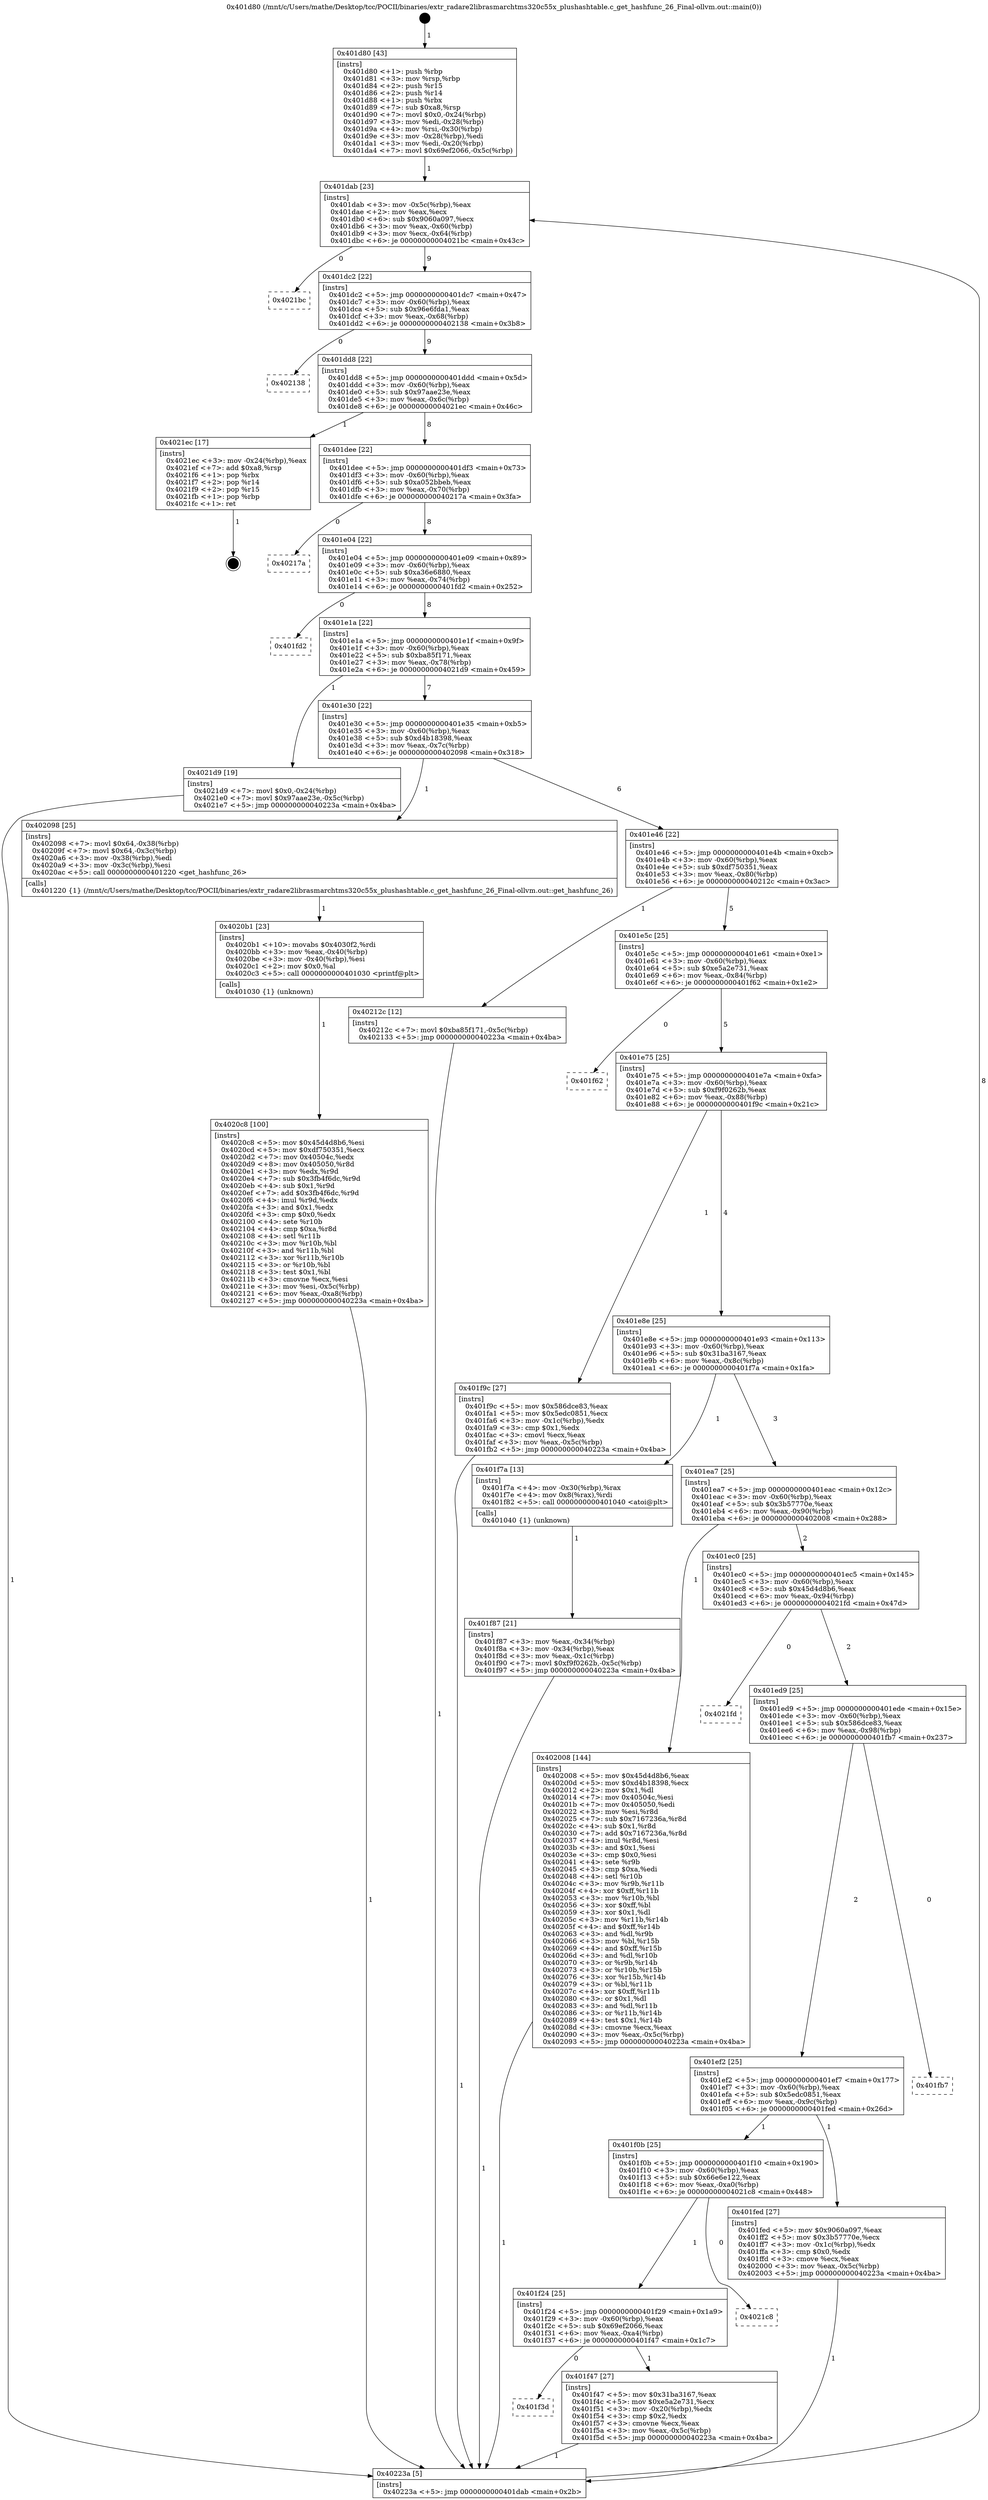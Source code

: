 digraph "0x401d80" {
  label = "0x401d80 (/mnt/c/Users/mathe/Desktop/tcc/POCII/binaries/extr_radare2librasmarchtms320c55x_plushashtable.c_get_hashfunc_26_Final-ollvm.out::main(0))"
  labelloc = "t"
  node[shape=record]

  Entry [label="",width=0.3,height=0.3,shape=circle,fillcolor=black,style=filled]
  "0x401dab" [label="{
     0x401dab [23]\l
     | [instrs]\l
     &nbsp;&nbsp;0x401dab \<+3\>: mov -0x5c(%rbp),%eax\l
     &nbsp;&nbsp;0x401dae \<+2\>: mov %eax,%ecx\l
     &nbsp;&nbsp;0x401db0 \<+6\>: sub $0x9060a097,%ecx\l
     &nbsp;&nbsp;0x401db6 \<+3\>: mov %eax,-0x60(%rbp)\l
     &nbsp;&nbsp;0x401db9 \<+3\>: mov %ecx,-0x64(%rbp)\l
     &nbsp;&nbsp;0x401dbc \<+6\>: je 00000000004021bc \<main+0x43c\>\l
  }"]
  "0x4021bc" [label="{
     0x4021bc\l
  }", style=dashed]
  "0x401dc2" [label="{
     0x401dc2 [22]\l
     | [instrs]\l
     &nbsp;&nbsp;0x401dc2 \<+5\>: jmp 0000000000401dc7 \<main+0x47\>\l
     &nbsp;&nbsp;0x401dc7 \<+3\>: mov -0x60(%rbp),%eax\l
     &nbsp;&nbsp;0x401dca \<+5\>: sub $0x96e6fda1,%eax\l
     &nbsp;&nbsp;0x401dcf \<+3\>: mov %eax,-0x68(%rbp)\l
     &nbsp;&nbsp;0x401dd2 \<+6\>: je 0000000000402138 \<main+0x3b8\>\l
  }"]
  Exit [label="",width=0.3,height=0.3,shape=circle,fillcolor=black,style=filled,peripheries=2]
  "0x402138" [label="{
     0x402138\l
  }", style=dashed]
  "0x401dd8" [label="{
     0x401dd8 [22]\l
     | [instrs]\l
     &nbsp;&nbsp;0x401dd8 \<+5\>: jmp 0000000000401ddd \<main+0x5d\>\l
     &nbsp;&nbsp;0x401ddd \<+3\>: mov -0x60(%rbp),%eax\l
     &nbsp;&nbsp;0x401de0 \<+5\>: sub $0x97aae23e,%eax\l
     &nbsp;&nbsp;0x401de5 \<+3\>: mov %eax,-0x6c(%rbp)\l
     &nbsp;&nbsp;0x401de8 \<+6\>: je 00000000004021ec \<main+0x46c\>\l
  }"]
  "0x4020c8" [label="{
     0x4020c8 [100]\l
     | [instrs]\l
     &nbsp;&nbsp;0x4020c8 \<+5\>: mov $0x45d4d8b6,%esi\l
     &nbsp;&nbsp;0x4020cd \<+5\>: mov $0xdf750351,%ecx\l
     &nbsp;&nbsp;0x4020d2 \<+7\>: mov 0x40504c,%edx\l
     &nbsp;&nbsp;0x4020d9 \<+8\>: mov 0x405050,%r8d\l
     &nbsp;&nbsp;0x4020e1 \<+3\>: mov %edx,%r9d\l
     &nbsp;&nbsp;0x4020e4 \<+7\>: sub $0x3fb4f6dc,%r9d\l
     &nbsp;&nbsp;0x4020eb \<+4\>: sub $0x1,%r9d\l
     &nbsp;&nbsp;0x4020ef \<+7\>: add $0x3fb4f6dc,%r9d\l
     &nbsp;&nbsp;0x4020f6 \<+4\>: imul %r9d,%edx\l
     &nbsp;&nbsp;0x4020fa \<+3\>: and $0x1,%edx\l
     &nbsp;&nbsp;0x4020fd \<+3\>: cmp $0x0,%edx\l
     &nbsp;&nbsp;0x402100 \<+4\>: sete %r10b\l
     &nbsp;&nbsp;0x402104 \<+4\>: cmp $0xa,%r8d\l
     &nbsp;&nbsp;0x402108 \<+4\>: setl %r11b\l
     &nbsp;&nbsp;0x40210c \<+3\>: mov %r10b,%bl\l
     &nbsp;&nbsp;0x40210f \<+3\>: and %r11b,%bl\l
     &nbsp;&nbsp;0x402112 \<+3\>: xor %r11b,%r10b\l
     &nbsp;&nbsp;0x402115 \<+3\>: or %r10b,%bl\l
     &nbsp;&nbsp;0x402118 \<+3\>: test $0x1,%bl\l
     &nbsp;&nbsp;0x40211b \<+3\>: cmovne %ecx,%esi\l
     &nbsp;&nbsp;0x40211e \<+3\>: mov %esi,-0x5c(%rbp)\l
     &nbsp;&nbsp;0x402121 \<+6\>: mov %eax,-0xa8(%rbp)\l
     &nbsp;&nbsp;0x402127 \<+5\>: jmp 000000000040223a \<main+0x4ba\>\l
  }"]
  "0x4021ec" [label="{
     0x4021ec [17]\l
     | [instrs]\l
     &nbsp;&nbsp;0x4021ec \<+3\>: mov -0x24(%rbp),%eax\l
     &nbsp;&nbsp;0x4021ef \<+7\>: add $0xa8,%rsp\l
     &nbsp;&nbsp;0x4021f6 \<+1\>: pop %rbx\l
     &nbsp;&nbsp;0x4021f7 \<+2\>: pop %r14\l
     &nbsp;&nbsp;0x4021f9 \<+2\>: pop %r15\l
     &nbsp;&nbsp;0x4021fb \<+1\>: pop %rbp\l
     &nbsp;&nbsp;0x4021fc \<+1\>: ret\l
  }"]
  "0x401dee" [label="{
     0x401dee [22]\l
     | [instrs]\l
     &nbsp;&nbsp;0x401dee \<+5\>: jmp 0000000000401df3 \<main+0x73\>\l
     &nbsp;&nbsp;0x401df3 \<+3\>: mov -0x60(%rbp),%eax\l
     &nbsp;&nbsp;0x401df6 \<+5\>: sub $0xa052bbeb,%eax\l
     &nbsp;&nbsp;0x401dfb \<+3\>: mov %eax,-0x70(%rbp)\l
     &nbsp;&nbsp;0x401dfe \<+6\>: je 000000000040217a \<main+0x3fa\>\l
  }"]
  "0x4020b1" [label="{
     0x4020b1 [23]\l
     | [instrs]\l
     &nbsp;&nbsp;0x4020b1 \<+10\>: movabs $0x4030f2,%rdi\l
     &nbsp;&nbsp;0x4020bb \<+3\>: mov %eax,-0x40(%rbp)\l
     &nbsp;&nbsp;0x4020be \<+3\>: mov -0x40(%rbp),%esi\l
     &nbsp;&nbsp;0x4020c1 \<+2\>: mov $0x0,%al\l
     &nbsp;&nbsp;0x4020c3 \<+5\>: call 0000000000401030 \<printf@plt\>\l
     | [calls]\l
     &nbsp;&nbsp;0x401030 \{1\} (unknown)\l
  }"]
  "0x40217a" [label="{
     0x40217a\l
  }", style=dashed]
  "0x401e04" [label="{
     0x401e04 [22]\l
     | [instrs]\l
     &nbsp;&nbsp;0x401e04 \<+5\>: jmp 0000000000401e09 \<main+0x89\>\l
     &nbsp;&nbsp;0x401e09 \<+3\>: mov -0x60(%rbp),%eax\l
     &nbsp;&nbsp;0x401e0c \<+5\>: sub $0xa36e6880,%eax\l
     &nbsp;&nbsp;0x401e11 \<+3\>: mov %eax,-0x74(%rbp)\l
     &nbsp;&nbsp;0x401e14 \<+6\>: je 0000000000401fd2 \<main+0x252\>\l
  }"]
  "0x401f87" [label="{
     0x401f87 [21]\l
     | [instrs]\l
     &nbsp;&nbsp;0x401f87 \<+3\>: mov %eax,-0x34(%rbp)\l
     &nbsp;&nbsp;0x401f8a \<+3\>: mov -0x34(%rbp),%eax\l
     &nbsp;&nbsp;0x401f8d \<+3\>: mov %eax,-0x1c(%rbp)\l
     &nbsp;&nbsp;0x401f90 \<+7\>: movl $0xf9f0262b,-0x5c(%rbp)\l
     &nbsp;&nbsp;0x401f97 \<+5\>: jmp 000000000040223a \<main+0x4ba\>\l
  }"]
  "0x401fd2" [label="{
     0x401fd2\l
  }", style=dashed]
  "0x401e1a" [label="{
     0x401e1a [22]\l
     | [instrs]\l
     &nbsp;&nbsp;0x401e1a \<+5\>: jmp 0000000000401e1f \<main+0x9f\>\l
     &nbsp;&nbsp;0x401e1f \<+3\>: mov -0x60(%rbp),%eax\l
     &nbsp;&nbsp;0x401e22 \<+5\>: sub $0xba85f171,%eax\l
     &nbsp;&nbsp;0x401e27 \<+3\>: mov %eax,-0x78(%rbp)\l
     &nbsp;&nbsp;0x401e2a \<+6\>: je 00000000004021d9 \<main+0x459\>\l
  }"]
  "0x401d80" [label="{
     0x401d80 [43]\l
     | [instrs]\l
     &nbsp;&nbsp;0x401d80 \<+1\>: push %rbp\l
     &nbsp;&nbsp;0x401d81 \<+3\>: mov %rsp,%rbp\l
     &nbsp;&nbsp;0x401d84 \<+2\>: push %r15\l
     &nbsp;&nbsp;0x401d86 \<+2\>: push %r14\l
     &nbsp;&nbsp;0x401d88 \<+1\>: push %rbx\l
     &nbsp;&nbsp;0x401d89 \<+7\>: sub $0xa8,%rsp\l
     &nbsp;&nbsp;0x401d90 \<+7\>: movl $0x0,-0x24(%rbp)\l
     &nbsp;&nbsp;0x401d97 \<+3\>: mov %edi,-0x28(%rbp)\l
     &nbsp;&nbsp;0x401d9a \<+4\>: mov %rsi,-0x30(%rbp)\l
     &nbsp;&nbsp;0x401d9e \<+3\>: mov -0x28(%rbp),%edi\l
     &nbsp;&nbsp;0x401da1 \<+3\>: mov %edi,-0x20(%rbp)\l
     &nbsp;&nbsp;0x401da4 \<+7\>: movl $0x69ef2066,-0x5c(%rbp)\l
  }"]
  "0x4021d9" [label="{
     0x4021d9 [19]\l
     | [instrs]\l
     &nbsp;&nbsp;0x4021d9 \<+7\>: movl $0x0,-0x24(%rbp)\l
     &nbsp;&nbsp;0x4021e0 \<+7\>: movl $0x97aae23e,-0x5c(%rbp)\l
     &nbsp;&nbsp;0x4021e7 \<+5\>: jmp 000000000040223a \<main+0x4ba\>\l
  }"]
  "0x401e30" [label="{
     0x401e30 [22]\l
     | [instrs]\l
     &nbsp;&nbsp;0x401e30 \<+5\>: jmp 0000000000401e35 \<main+0xb5\>\l
     &nbsp;&nbsp;0x401e35 \<+3\>: mov -0x60(%rbp),%eax\l
     &nbsp;&nbsp;0x401e38 \<+5\>: sub $0xd4b18398,%eax\l
     &nbsp;&nbsp;0x401e3d \<+3\>: mov %eax,-0x7c(%rbp)\l
     &nbsp;&nbsp;0x401e40 \<+6\>: je 0000000000402098 \<main+0x318\>\l
  }"]
  "0x40223a" [label="{
     0x40223a [5]\l
     | [instrs]\l
     &nbsp;&nbsp;0x40223a \<+5\>: jmp 0000000000401dab \<main+0x2b\>\l
  }"]
  "0x402098" [label="{
     0x402098 [25]\l
     | [instrs]\l
     &nbsp;&nbsp;0x402098 \<+7\>: movl $0x64,-0x38(%rbp)\l
     &nbsp;&nbsp;0x40209f \<+7\>: movl $0x64,-0x3c(%rbp)\l
     &nbsp;&nbsp;0x4020a6 \<+3\>: mov -0x38(%rbp),%edi\l
     &nbsp;&nbsp;0x4020a9 \<+3\>: mov -0x3c(%rbp),%esi\l
     &nbsp;&nbsp;0x4020ac \<+5\>: call 0000000000401220 \<get_hashfunc_26\>\l
     | [calls]\l
     &nbsp;&nbsp;0x401220 \{1\} (/mnt/c/Users/mathe/Desktop/tcc/POCII/binaries/extr_radare2librasmarchtms320c55x_plushashtable.c_get_hashfunc_26_Final-ollvm.out::get_hashfunc_26)\l
  }"]
  "0x401e46" [label="{
     0x401e46 [22]\l
     | [instrs]\l
     &nbsp;&nbsp;0x401e46 \<+5\>: jmp 0000000000401e4b \<main+0xcb\>\l
     &nbsp;&nbsp;0x401e4b \<+3\>: mov -0x60(%rbp),%eax\l
     &nbsp;&nbsp;0x401e4e \<+5\>: sub $0xdf750351,%eax\l
     &nbsp;&nbsp;0x401e53 \<+3\>: mov %eax,-0x80(%rbp)\l
     &nbsp;&nbsp;0x401e56 \<+6\>: je 000000000040212c \<main+0x3ac\>\l
  }"]
  "0x401f3d" [label="{
     0x401f3d\l
  }", style=dashed]
  "0x40212c" [label="{
     0x40212c [12]\l
     | [instrs]\l
     &nbsp;&nbsp;0x40212c \<+7\>: movl $0xba85f171,-0x5c(%rbp)\l
     &nbsp;&nbsp;0x402133 \<+5\>: jmp 000000000040223a \<main+0x4ba\>\l
  }"]
  "0x401e5c" [label="{
     0x401e5c [25]\l
     | [instrs]\l
     &nbsp;&nbsp;0x401e5c \<+5\>: jmp 0000000000401e61 \<main+0xe1\>\l
     &nbsp;&nbsp;0x401e61 \<+3\>: mov -0x60(%rbp),%eax\l
     &nbsp;&nbsp;0x401e64 \<+5\>: sub $0xe5a2e731,%eax\l
     &nbsp;&nbsp;0x401e69 \<+6\>: mov %eax,-0x84(%rbp)\l
     &nbsp;&nbsp;0x401e6f \<+6\>: je 0000000000401f62 \<main+0x1e2\>\l
  }"]
  "0x401f47" [label="{
     0x401f47 [27]\l
     | [instrs]\l
     &nbsp;&nbsp;0x401f47 \<+5\>: mov $0x31ba3167,%eax\l
     &nbsp;&nbsp;0x401f4c \<+5\>: mov $0xe5a2e731,%ecx\l
     &nbsp;&nbsp;0x401f51 \<+3\>: mov -0x20(%rbp),%edx\l
     &nbsp;&nbsp;0x401f54 \<+3\>: cmp $0x2,%edx\l
     &nbsp;&nbsp;0x401f57 \<+3\>: cmovne %ecx,%eax\l
     &nbsp;&nbsp;0x401f5a \<+3\>: mov %eax,-0x5c(%rbp)\l
     &nbsp;&nbsp;0x401f5d \<+5\>: jmp 000000000040223a \<main+0x4ba\>\l
  }"]
  "0x401f62" [label="{
     0x401f62\l
  }", style=dashed]
  "0x401e75" [label="{
     0x401e75 [25]\l
     | [instrs]\l
     &nbsp;&nbsp;0x401e75 \<+5\>: jmp 0000000000401e7a \<main+0xfa\>\l
     &nbsp;&nbsp;0x401e7a \<+3\>: mov -0x60(%rbp),%eax\l
     &nbsp;&nbsp;0x401e7d \<+5\>: sub $0xf9f0262b,%eax\l
     &nbsp;&nbsp;0x401e82 \<+6\>: mov %eax,-0x88(%rbp)\l
     &nbsp;&nbsp;0x401e88 \<+6\>: je 0000000000401f9c \<main+0x21c\>\l
  }"]
  "0x401f24" [label="{
     0x401f24 [25]\l
     | [instrs]\l
     &nbsp;&nbsp;0x401f24 \<+5\>: jmp 0000000000401f29 \<main+0x1a9\>\l
     &nbsp;&nbsp;0x401f29 \<+3\>: mov -0x60(%rbp),%eax\l
     &nbsp;&nbsp;0x401f2c \<+5\>: sub $0x69ef2066,%eax\l
     &nbsp;&nbsp;0x401f31 \<+6\>: mov %eax,-0xa4(%rbp)\l
     &nbsp;&nbsp;0x401f37 \<+6\>: je 0000000000401f47 \<main+0x1c7\>\l
  }"]
  "0x401f9c" [label="{
     0x401f9c [27]\l
     | [instrs]\l
     &nbsp;&nbsp;0x401f9c \<+5\>: mov $0x586dce83,%eax\l
     &nbsp;&nbsp;0x401fa1 \<+5\>: mov $0x5edc0851,%ecx\l
     &nbsp;&nbsp;0x401fa6 \<+3\>: mov -0x1c(%rbp),%edx\l
     &nbsp;&nbsp;0x401fa9 \<+3\>: cmp $0x1,%edx\l
     &nbsp;&nbsp;0x401fac \<+3\>: cmovl %ecx,%eax\l
     &nbsp;&nbsp;0x401faf \<+3\>: mov %eax,-0x5c(%rbp)\l
     &nbsp;&nbsp;0x401fb2 \<+5\>: jmp 000000000040223a \<main+0x4ba\>\l
  }"]
  "0x401e8e" [label="{
     0x401e8e [25]\l
     | [instrs]\l
     &nbsp;&nbsp;0x401e8e \<+5\>: jmp 0000000000401e93 \<main+0x113\>\l
     &nbsp;&nbsp;0x401e93 \<+3\>: mov -0x60(%rbp),%eax\l
     &nbsp;&nbsp;0x401e96 \<+5\>: sub $0x31ba3167,%eax\l
     &nbsp;&nbsp;0x401e9b \<+6\>: mov %eax,-0x8c(%rbp)\l
     &nbsp;&nbsp;0x401ea1 \<+6\>: je 0000000000401f7a \<main+0x1fa\>\l
  }"]
  "0x4021c8" [label="{
     0x4021c8\l
  }", style=dashed]
  "0x401f7a" [label="{
     0x401f7a [13]\l
     | [instrs]\l
     &nbsp;&nbsp;0x401f7a \<+4\>: mov -0x30(%rbp),%rax\l
     &nbsp;&nbsp;0x401f7e \<+4\>: mov 0x8(%rax),%rdi\l
     &nbsp;&nbsp;0x401f82 \<+5\>: call 0000000000401040 \<atoi@plt\>\l
     | [calls]\l
     &nbsp;&nbsp;0x401040 \{1\} (unknown)\l
  }"]
  "0x401ea7" [label="{
     0x401ea7 [25]\l
     | [instrs]\l
     &nbsp;&nbsp;0x401ea7 \<+5\>: jmp 0000000000401eac \<main+0x12c\>\l
     &nbsp;&nbsp;0x401eac \<+3\>: mov -0x60(%rbp),%eax\l
     &nbsp;&nbsp;0x401eaf \<+5\>: sub $0x3b57770e,%eax\l
     &nbsp;&nbsp;0x401eb4 \<+6\>: mov %eax,-0x90(%rbp)\l
     &nbsp;&nbsp;0x401eba \<+6\>: je 0000000000402008 \<main+0x288\>\l
  }"]
  "0x401f0b" [label="{
     0x401f0b [25]\l
     | [instrs]\l
     &nbsp;&nbsp;0x401f0b \<+5\>: jmp 0000000000401f10 \<main+0x190\>\l
     &nbsp;&nbsp;0x401f10 \<+3\>: mov -0x60(%rbp),%eax\l
     &nbsp;&nbsp;0x401f13 \<+5\>: sub $0x66e6e122,%eax\l
     &nbsp;&nbsp;0x401f18 \<+6\>: mov %eax,-0xa0(%rbp)\l
     &nbsp;&nbsp;0x401f1e \<+6\>: je 00000000004021c8 \<main+0x448\>\l
  }"]
  "0x402008" [label="{
     0x402008 [144]\l
     | [instrs]\l
     &nbsp;&nbsp;0x402008 \<+5\>: mov $0x45d4d8b6,%eax\l
     &nbsp;&nbsp;0x40200d \<+5\>: mov $0xd4b18398,%ecx\l
     &nbsp;&nbsp;0x402012 \<+2\>: mov $0x1,%dl\l
     &nbsp;&nbsp;0x402014 \<+7\>: mov 0x40504c,%esi\l
     &nbsp;&nbsp;0x40201b \<+7\>: mov 0x405050,%edi\l
     &nbsp;&nbsp;0x402022 \<+3\>: mov %esi,%r8d\l
     &nbsp;&nbsp;0x402025 \<+7\>: sub $0x7167236a,%r8d\l
     &nbsp;&nbsp;0x40202c \<+4\>: sub $0x1,%r8d\l
     &nbsp;&nbsp;0x402030 \<+7\>: add $0x7167236a,%r8d\l
     &nbsp;&nbsp;0x402037 \<+4\>: imul %r8d,%esi\l
     &nbsp;&nbsp;0x40203b \<+3\>: and $0x1,%esi\l
     &nbsp;&nbsp;0x40203e \<+3\>: cmp $0x0,%esi\l
     &nbsp;&nbsp;0x402041 \<+4\>: sete %r9b\l
     &nbsp;&nbsp;0x402045 \<+3\>: cmp $0xa,%edi\l
     &nbsp;&nbsp;0x402048 \<+4\>: setl %r10b\l
     &nbsp;&nbsp;0x40204c \<+3\>: mov %r9b,%r11b\l
     &nbsp;&nbsp;0x40204f \<+4\>: xor $0xff,%r11b\l
     &nbsp;&nbsp;0x402053 \<+3\>: mov %r10b,%bl\l
     &nbsp;&nbsp;0x402056 \<+3\>: xor $0xff,%bl\l
     &nbsp;&nbsp;0x402059 \<+3\>: xor $0x1,%dl\l
     &nbsp;&nbsp;0x40205c \<+3\>: mov %r11b,%r14b\l
     &nbsp;&nbsp;0x40205f \<+4\>: and $0xff,%r14b\l
     &nbsp;&nbsp;0x402063 \<+3\>: and %dl,%r9b\l
     &nbsp;&nbsp;0x402066 \<+3\>: mov %bl,%r15b\l
     &nbsp;&nbsp;0x402069 \<+4\>: and $0xff,%r15b\l
     &nbsp;&nbsp;0x40206d \<+3\>: and %dl,%r10b\l
     &nbsp;&nbsp;0x402070 \<+3\>: or %r9b,%r14b\l
     &nbsp;&nbsp;0x402073 \<+3\>: or %r10b,%r15b\l
     &nbsp;&nbsp;0x402076 \<+3\>: xor %r15b,%r14b\l
     &nbsp;&nbsp;0x402079 \<+3\>: or %bl,%r11b\l
     &nbsp;&nbsp;0x40207c \<+4\>: xor $0xff,%r11b\l
     &nbsp;&nbsp;0x402080 \<+3\>: or $0x1,%dl\l
     &nbsp;&nbsp;0x402083 \<+3\>: and %dl,%r11b\l
     &nbsp;&nbsp;0x402086 \<+3\>: or %r11b,%r14b\l
     &nbsp;&nbsp;0x402089 \<+4\>: test $0x1,%r14b\l
     &nbsp;&nbsp;0x40208d \<+3\>: cmovne %ecx,%eax\l
     &nbsp;&nbsp;0x402090 \<+3\>: mov %eax,-0x5c(%rbp)\l
     &nbsp;&nbsp;0x402093 \<+5\>: jmp 000000000040223a \<main+0x4ba\>\l
  }"]
  "0x401ec0" [label="{
     0x401ec0 [25]\l
     | [instrs]\l
     &nbsp;&nbsp;0x401ec0 \<+5\>: jmp 0000000000401ec5 \<main+0x145\>\l
     &nbsp;&nbsp;0x401ec5 \<+3\>: mov -0x60(%rbp),%eax\l
     &nbsp;&nbsp;0x401ec8 \<+5\>: sub $0x45d4d8b6,%eax\l
     &nbsp;&nbsp;0x401ecd \<+6\>: mov %eax,-0x94(%rbp)\l
     &nbsp;&nbsp;0x401ed3 \<+6\>: je 00000000004021fd \<main+0x47d\>\l
  }"]
  "0x401fed" [label="{
     0x401fed [27]\l
     | [instrs]\l
     &nbsp;&nbsp;0x401fed \<+5\>: mov $0x9060a097,%eax\l
     &nbsp;&nbsp;0x401ff2 \<+5\>: mov $0x3b57770e,%ecx\l
     &nbsp;&nbsp;0x401ff7 \<+3\>: mov -0x1c(%rbp),%edx\l
     &nbsp;&nbsp;0x401ffa \<+3\>: cmp $0x0,%edx\l
     &nbsp;&nbsp;0x401ffd \<+3\>: cmove %ecx,%eax\l
     &nbsp;&nbsp;0x402000 \<+3\>: mov %eax,-0x5c(%rbp)\l
     &nbsp;&nbsp;0x402003 \<+5\>: jmp 000000000040223a \<main+0x4ba\>\l
  }"]
  "0x4021fd" [label="{
     0x4021fd\l
  }", style=dashed]
  "0x401ed9" [label="{
     0x401ed9 [25]\l
     | [instrs]\l
     &nbsp;&nbsp;0x401ed9 \<+5\>: jmp 0000000000401ede \<main+0x15e\>\l
     &nbsp;&nbsp;0x401ede \<+3\>: mov -0x60(%rbp),%eax\l
     &nbsp;&nbsp;0x401ee1 \<+5\>: sub $0x586dce83,%eax\l
     &nbsp;&nbsp;0x401ee6 \<+6\>: mov %eax,-0x98(%rbp)\l
     &nbsp;&nbsp;0x401eec \<+6\>: je 0000000000401fb7 \<main+0x237\>\l
  }"]
  "0x401ef2" [label="{
     0x401ef2 [25]\l
     | [instrs]\l
     &nbsp;&nbsp;0x401ef2 \<+5\>: jmp 0000000000401ef7 \<main+0x177\>\l
     &nbsp;&nbsp;0x401ef7 \<+3\>: mov -0x60(%rbp),%eax\l
     &nbsp;&nbsp;0x401efa \<+5\>: sub $0x5edc0851,%eax\l
     &nbsp;&nbsp;0x401eff \<+6\>: mov %eax,-0x9c(%rbp)\l
     &nbsp;&nbsp;0x401f05 \<+6\>: je 0000000000401fed \<main+0x26d\>\l
  }"]
  "0x401fb7" [label="{
     0x401fb7\l
  }", style=dashed]
  Entry -> "0x401d80" [label=" 1"]
  "0x401dab" -> "0x4021bc" [label=" 0"]
  "0x401dab" -> "0x401dc2" [label=" 9"]
  "0x4021ec" -> Exit [label=" 1"]
  "0x401dc2" -> "0x402138" [label=" 0"]
  "0x401dc2" -> "0x401dd8" [label=" 9"]
  "0x4021d9" -> "0x40223a" [label=" 1"]
  "0x401dd8" -> "0x4021ec" [label=" 1"]
  "0x401dd8" -> "0x401dee" [label=" 8"]
  "0x40212c" -> "0x40223a" [label=" 1"]
  "0x401dee" -> "0x40217a" [label=" 0"]
  "0x401dee" -> "0x401e04" [label=" 8"]
  "0x4020c8" -> "0x40223a" [label=" 1"]
  "0x401e04" -> "0x401fd2" [label=" 0"]
  "0x401e04" -> "0x401e1a" [label=" 8"]
  "0x4020b1" -> "0x4020c8" [label=" 1"]
  "0x401e1a" -> "0x4021d9" [label=" 1"]
  "0x401e1a" -> "0x401e30" [label=" 7"]
  "0x402098" -> "0x4020b1" [label=" 1"]
  "0x401e30" -> "0x402098" [label=" 1"]
  "0x401e30" -> "0x401e46" [label=" 6"]
  "0x402008" -> "0x40223a" [label=" 1"]
  "0x401e46" -> "0x40212c" [label=" 1"]
  "0x401e46" -> "0x401e5c" [label=" 5"]
  "0x401fed" -> "0x40223a" [label=" 1"]
  "0x401e5c" -> "0x401f62" [label=" 0"]
  "0x401e5c" -> "0x401e75" [label=" 5"]
  "0x401f9c" -> "0x40223a" [label=" 1"]
  "0x401e75" -> "0x401f9c" [label=" 1"]
  "0x401e75" -> "0x401e8e" [label=" 4"]
  "0x401f7a" -> "0x401f87" [label=" 1"]
  "0x401e8e" -> "0x401f7a" [label=" 1"]
  "0x401e8e" -> "0x401ea7" [label=" 3"]
  "0x40223a" -> "0x401dab" [label=" 8"]
  "0x401ea7" -> "0x402008" [label=" 1"]
  "0x401ea7" -> "0x401ec0" [label=" 2"]
  "0x401f47" -> "0x40223a" [label=" 1"]
  "0x401ec0" -> "0x4021fd" [label=" 0"]
  "0x401ec0" -> "0x401ed9" [label=" 2"]
  "0x401f24" -> "0x401f3d" [label=" 0"]
  "0x401ed9" -> "0x401fb7" [label=" 0"]
  "0x401ed9" -> "0x401ef2" [label=" 2"]
  "0x401f24" -> "0x401f47" [label=" 1"]
  "0x401ef2" -> "0x401fed" [label=" 1"]
  "0x401ef2" -> "0x401f0b" [label=" 1"]
  "0x401d80" -> "0x401dab" [label=" 1"]
  "0x401f0b" -> "0x4021c8" [label=" 0"]
  "0x401f0b" -> "0x401f24" [label=" 1"]
  "0x401f87" -> "0x40223a" [label=" 1"]
}
